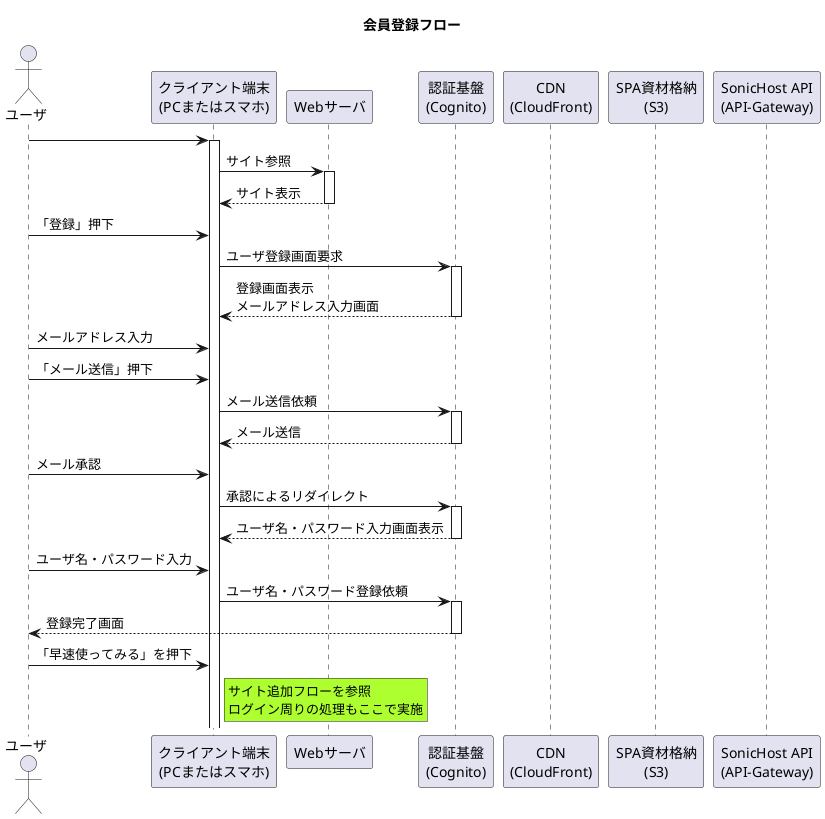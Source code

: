 @startuml  会員登録フロー
title 会員登録フロー

' アクター定義
actor "ユーザ" as user
participant "クライアント端末\n(PCまたはスマホ)" as device
participant "Webサーバ" as site
participant "認証基盤\n(Cognito)" as cognito
participant "CDN\n(CloudFront)" as cdn
participant "SPA資材格納\n(S3)" as spa
participant "SonicHost API\n(API-Gateway)" as api


' シーケンス
' Webサイト編
user -> device ++ 
device -> site ++ : サイト参照
device <-- site -- : サイト表示
user -> device : 「登録」押下

' Cognito登録編（ユーザ登録）
device -> cognito ++ : ユーザ登録画面要求
device <-- cognito -- : 登録画面表示\nメールアドレス入力画面
user -> device : メールアドレス入力
user -> device : 「メール送信」押下
device -> cognito ++ : メール送信依頼
device <-- cognito -- : メール送信
user -> device : メール承認
device -> cognito ++ : 承認によるリダイレクト
device <-- cognito -- : ユーザ名・パスワード入力画面表示
user -> device :ユーザ名・パスワード入力
device -> cognito ++ : ユーザ名・パスワード登録依頼
user <-- cognito -- : 登録完了画面
user -> device : 「早速使ってみる」を押下

rnote right of device #GreenYellow
    サイト追加フローを参照
    ログイン周りの処理もここで実施
end note


@enduml